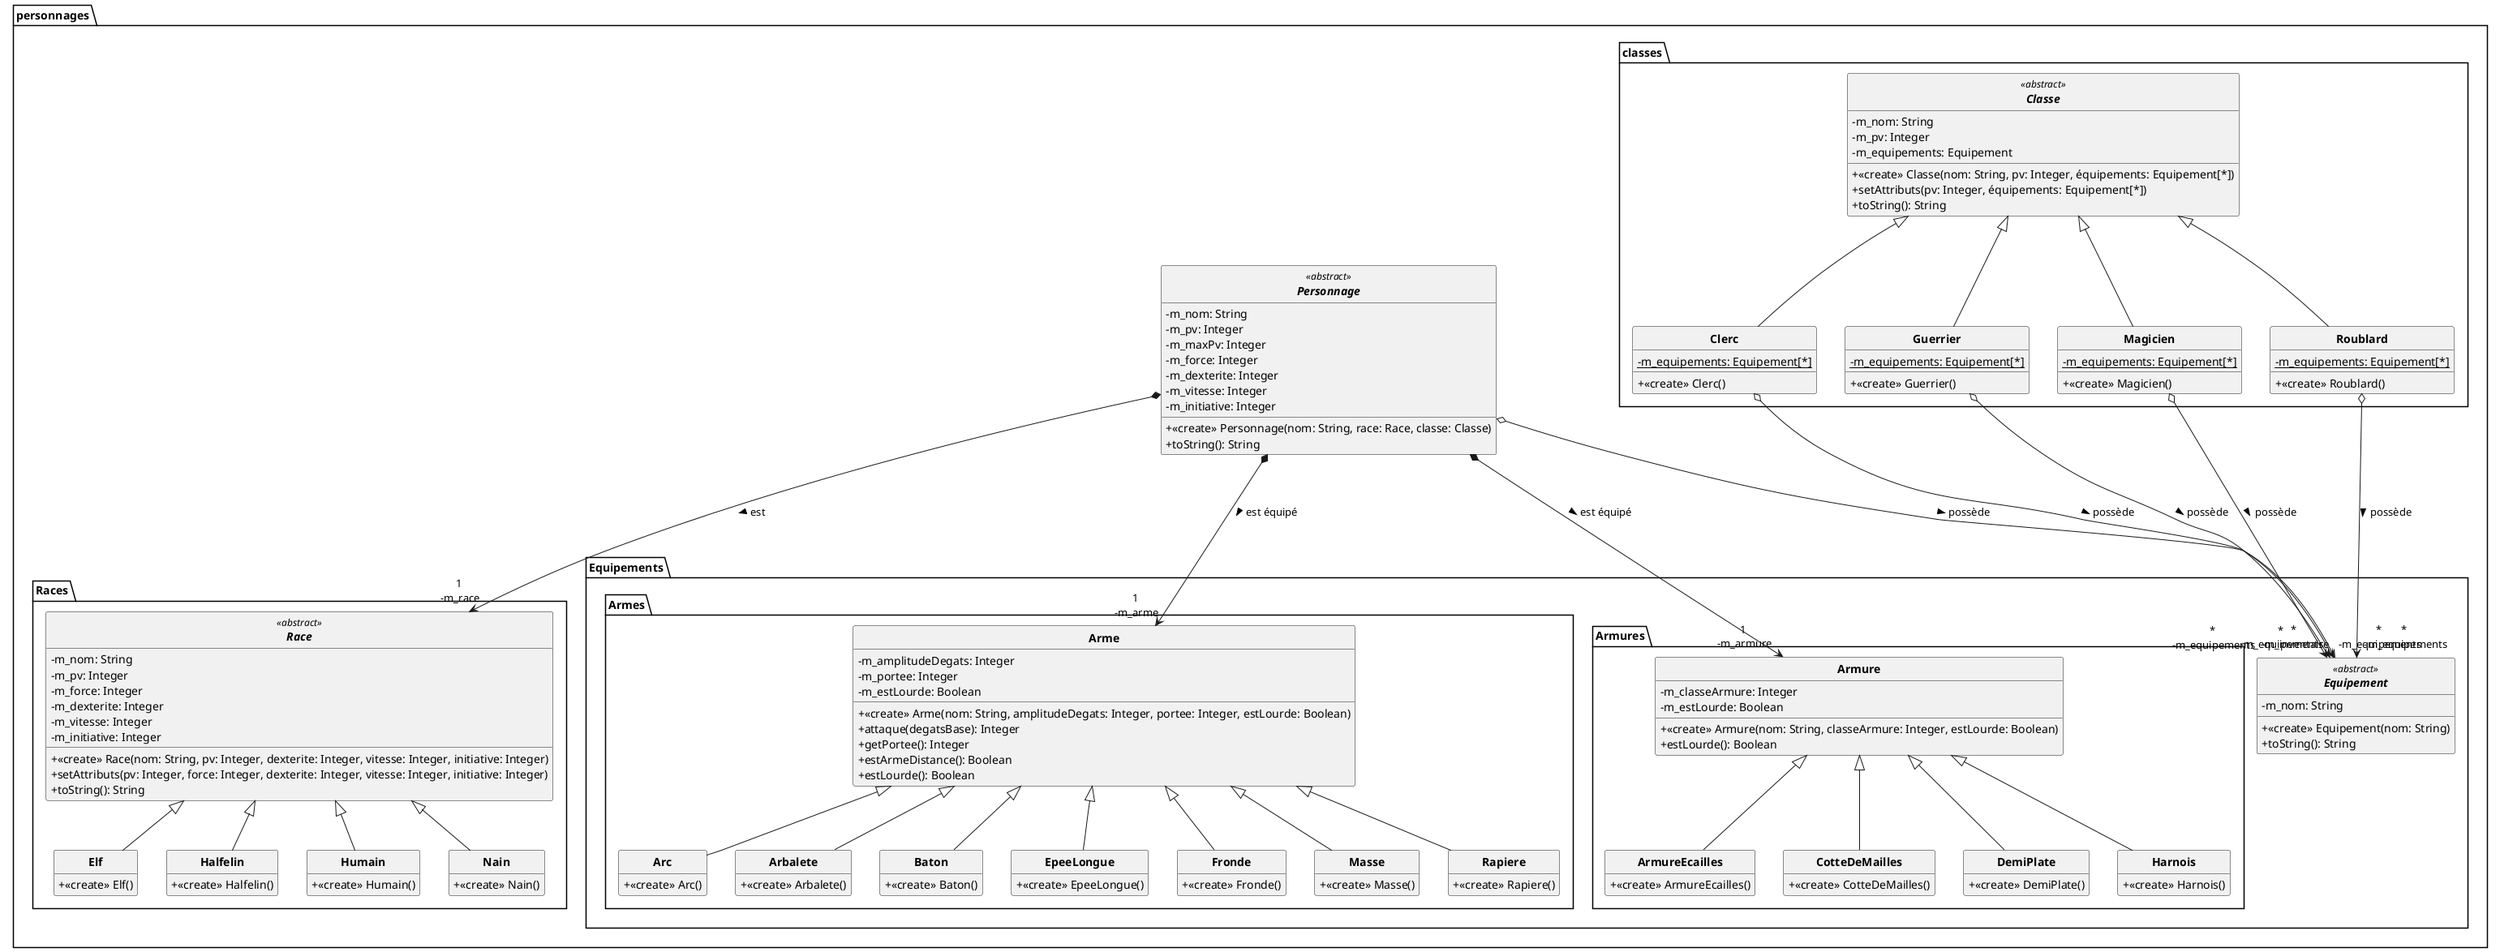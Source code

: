 @startuml
skinparam classAttributeIconSize 0
skinparam classFontStyle Bold
skinparam style strictuml
hide empty members
package personnages{
abstract class Personnage <<abstract>> {
	- m_nom: String
	- m_pv: Integer
	- m_maxPv: Integer
	- m_force: Integer
	- m_dexterite: Integer
	- m_vitesse: Integer
	- m_initiative: Integer
	+ <<create>> Personnage(nom: String, race: Race, classe: Classe)
	+ toString(): String
}

package classes{
abstract class Classe <<abstract>> {
	- m_nom: String
	- m_pv: Integer
	- m_equipements: Equipement

	+ <<create>> Classe(nom: String, pv: Integer, équipements: Equipement[*])
	+ setAttributs(pv: Integer, équipements: Equipement[*])
	+ toString(): String
}

class Clerc extends Classe{
	- {static} m_equipements: Equipement[*]
	+ <<create>> Clerc()
}

class Guerrier extends Classe{
    - {static} m_equipements: Equipement[*]
	+ <<create>> Guerrier()
}

class Magicien extends Classe{
    - {static} m_equipements: Equipement[*]
	+ <<create>> Magicien()
}

class Roublard extends Classe{
    - {static} m_equipements: Equipement[*]
	+ <<create>> Roublard()
}
}


package Equipements{
abstract class Equipement <<abstract>> {
	- m_nom: String
	+ <<create>> Equipement(nom: String)
	+ toString(): String
}

package Armes{
class Arme{
	- m_amplitudeDegats: Integer
	- m_portee: Integer
	- m_estLourde: Boolean
	+ <<create>> Arme(nom: String, amplitudeDegats: Integer, portee: Integer, estLourde: Boolean)
	+ attaque(degatsBase): Integer
	+ getPortee(): Integer
	+ estArmeDistance(): Boolean
	+ estLourde(): Boolean
}

class Arc extends Arme{
	+ <<create>> Arc()
}
class Arbalete extends Arme{
	+ <<create>> Arbalete()
}
class Baton extends Arme{
	+ <<create>> Baton()
}
class EpeeLongue extends Arme{
	+ <<create>> EpeeLongue()
}
class Fronde extends Arme{
	+ <<create>> Fronde()
}
class Masse extends Arme{
	+ <<create>> Masse()
}
class Rapiere extends Arme{
	+ <<create>> Rapiere()
}

}

package Armures{
class Armure {
	- m_classeArmure: Integer
	- m_estLourde: Boolean
	+ <<create>> Armure(nom: String, classeArmure: Integer, estLourde: Boolean)
	+ estLourde(): Boolean
}

class ArmureEcailles extends Armure{
	+ <<create>> ArmureEcailles()
}
class CotteDeMailles extends Armure{
	+ <<create>> CotteDeMailles()
}
class DemiPlate extends Armure{
	+ <<create>> DemiPlate()
}
class Harnois extends Armure{
	+ <<create>> Harnois()
}

}
}


package Races{
abstract class Race <<abstract>>{
	- m_nom: String
	- m_pv: Integer
	- m_force: Integer
	- m_dexterite: Integer
	- m_vitesse: Integer
	- m_initiative: Integer

	+ <<create>> Race(nom: String, pv: Integer, dexterite: Integer, vitesse: Integer, initiative: Integer)
	+ setAttributs(pv: Integer, force: Integer, dexterite: Integer, vitesse: Integer, initiative: Integer)
	+ toString(): String
}

class Elf extends Race{
	+ <<create>> Elf()
}
class Halfelin extends Race{
	+ <<create>> Halfelin()
}

class Humain extends Race{
	+ <<create>> Humain()
}

class Nain extends Race{
	+ <<create>> Nain()
}

}
}

Personnage o---> "*\n -m_inventaire" Equipement: possède >
Personnage *---> "1\n -m_race" Race: est >
Personnage *---> "1\n -m_arme" Arme: est équipé >
Personnage *---> "1\n -m_armure" Armure: est équipé >

Clerc o---> "*\n -m_equipements" Equipement: possède >
Guerrier o---> "*\n -m_equipements" Equipement: possède >
Magicien o---> "*\n -m_equipements" Equipement: possède >
Roublard o---> "*\n -m_equipements" Equipement: possède >
@enduml